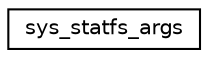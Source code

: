 digraph "Graphical Class Hierarchy"
{
 // LATEX_PDF_SIZE
  edge [fontname="Helvetica",fontsize="10",labelfontname="Helvetica",labelfontsize="10"];
  node [fontname="Helvetica",fontsize="10",shape=record];
  rankdir="LR";
  Node0 [label="sys_statfs_args",height=0.2,width=0.4,color="black", fillcolor="white", style="filled",URL="$structsys__statfs__args.html",tooltip=" "];
}
